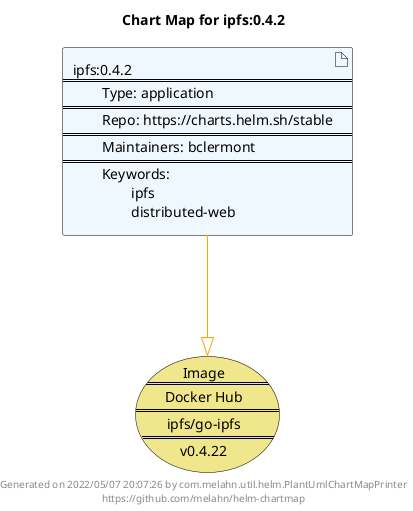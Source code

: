 @startuml
skinparam linetype ortho
skinparam backgroundColor white
skinparam usecaseBorderColor black
skinparam usecaseArrowColor LightSlateGray
skinparam artifactBorderColor black
skinparam artifactArrowColor LightSlateGray

title Chart Map for ipfs:0.4.2

'There is one referenced Helm Chart
artifact "ipfs:0.4.2\n====\n\tType: application\n====\n\tRepo: https://charts.helm.sh/stable\n====\n\tMaintainers: bclermont\n====\n\tKeywords: \n\t\tipfs\n\t\tdistributed-web" as ipfs_0_4_2 #AliceBlue

'There is one referenced Docker Image
usecase "Image\n====\nDocker Hub\n====\nipfs/go-ipfs\n====\nv0.4.22" as ipfs_go_ipfs_v0_4_22 #Khaki

'Chart Dependencies
ipfs_0_4_2--[#orange]-|>ipfs_go_ipfs_v0_4_22

center footer Generated on 2022/05/07 20:07:26 by com.melahn.util.helm.PlantUmlChartMapPrinter\nhttps://github.com/melahn/helm-chartmap
@enduml
